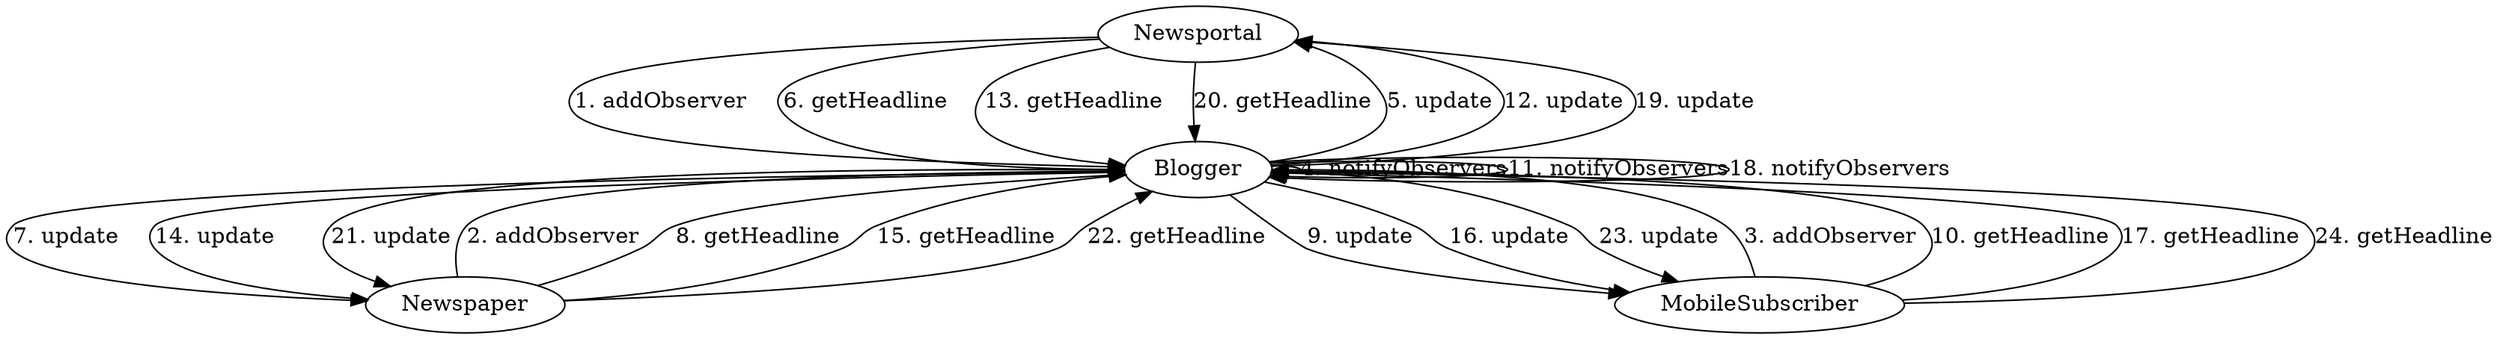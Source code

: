 /*
 * Description: This is an automatically generated .DOT file
 * representing a call graph.
 * Author: Raveena Choudhary - , Umangkumar Maheshbhai Patel - 40228475
 * Date: 
 *
 */
digraph callgraph {
 node [shape = oval];
 Newsportal -> Blogger[ label = "1. addObserver" ];
 Newspaper -> Blogger[ label = "2. addObserver" ];
 MobileSubscriber -> Blogger[ label = "3. addObserver" ];
 Blogger -> Blogger[ label = "4. notifyObservers" ];
 Blogger -> Newsportal[ label = "5. update" ];
 Newsportal -> Blogger[ label = "6. getHeadline" ];
 Blogger -> Newspaper[ label = "7. update" ];
 Newspaper -> Blogger[ label = "8. getHeadline" ];
 Blogger -> MobileSubscriber[ label = "9. update" ];
 MobileSubscriber -> Blogger[ label = "10. getHeadline" ];
 Blogger -> Blogger[ label = "11. notifyObservers" ];
 Blogger -> Newsportal[ label = "12. update" ];
 Newsportal -> Blogger[ label = "13. getHeadline" ];
 Blogger -> Newspaper[ label = "14. update" ];
 Newspaper -> Blogger[ label = "15. getHeadline" ];
 Blogger -> MobileSubscriber[ label = "16. update" ];
 MobileSubscriber -> Blogger[ label = "17. getHeadline" ];
 Blogger -> Blogger[ label = "18. notifyObservers" ];
 Blogger -> Newsportal[ label = "19. update" ];
 Newsportal -> Blogger[ label = "20. getHeadline" ];
 Blogger -> Newspaper[ label = "21. update" ];
 Newspaper -> Blogger[ label = "22. getHeadline" ];
 Blogger -> MobileSubscriber[ label = "23. update" ];
 MobileSubscriber -> Blogger[ label = "24. getHeadline" ];
}

